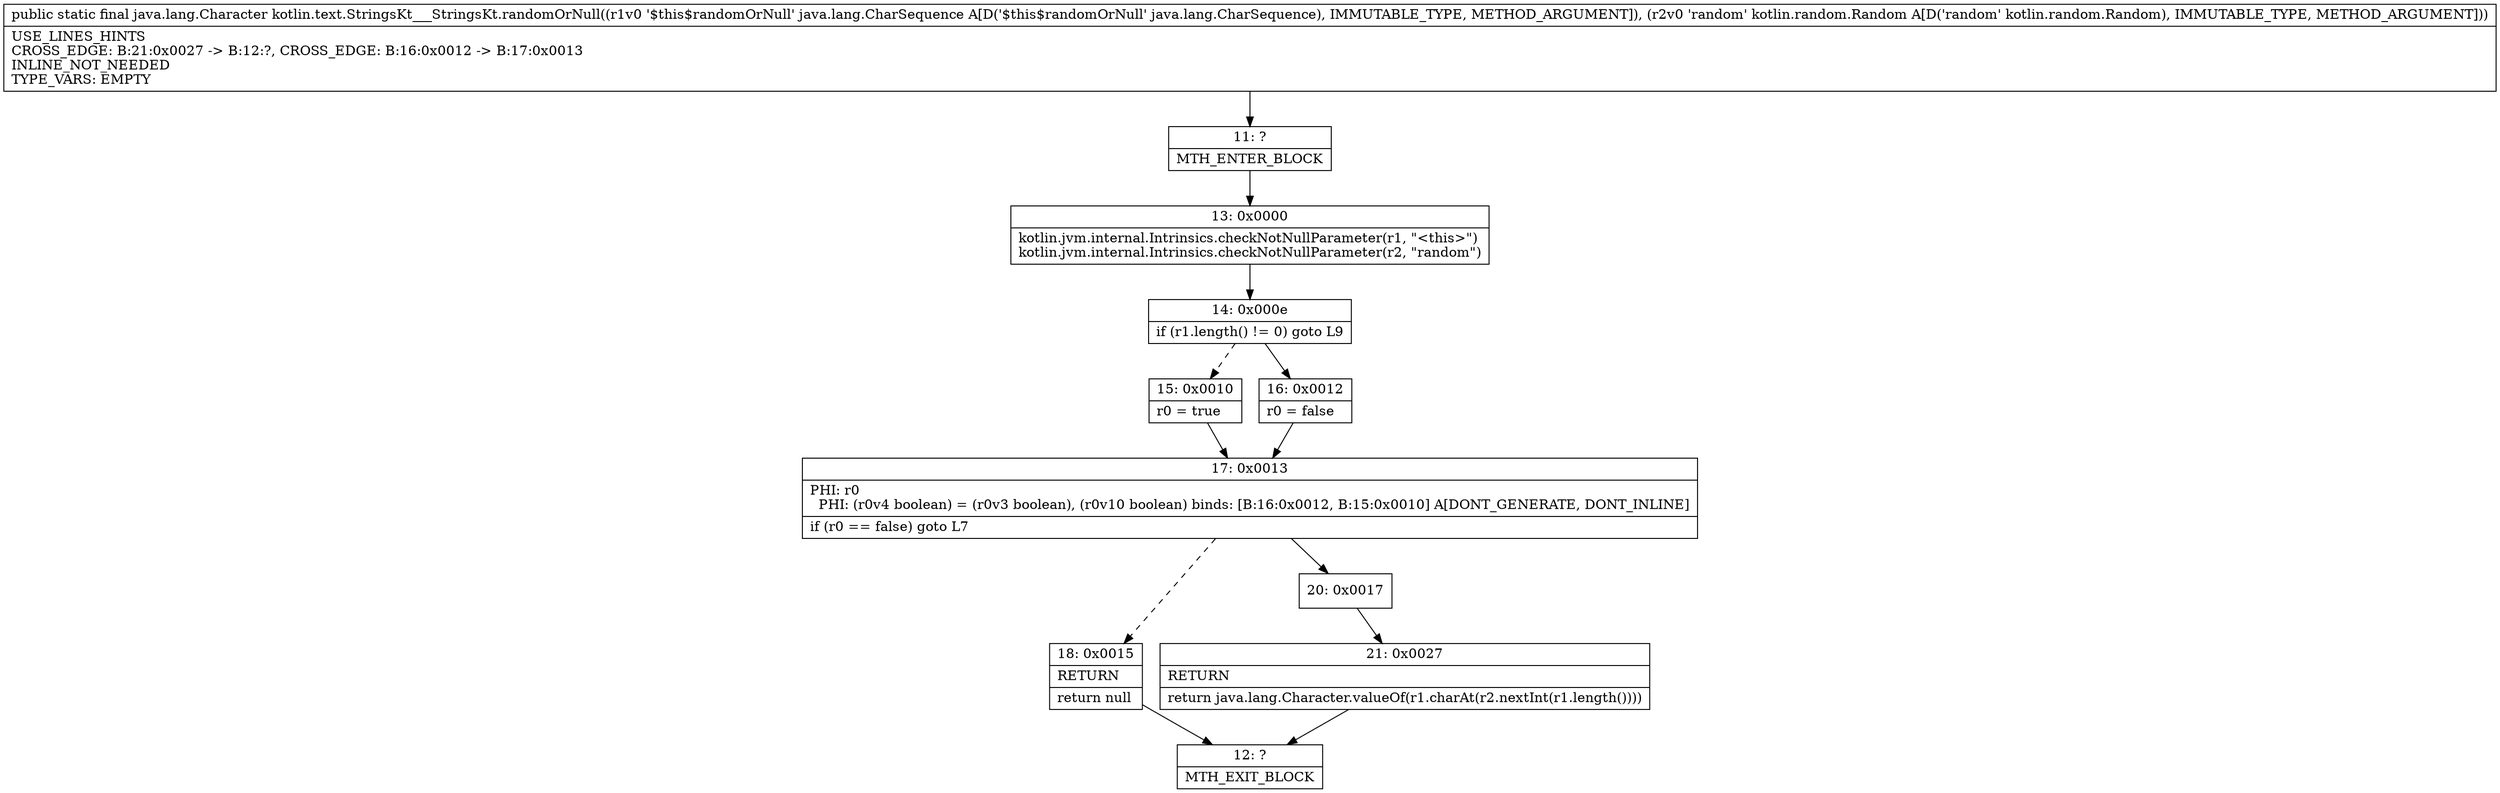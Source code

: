 digraph "CFG forkotlin.text.StringsKt___StringsKt.randomOrNull(Ljava\/lang\/CharSequence;Lkotlin\/random\/Random;)Ljava\/lang\/Character;" {
Node_11 [shape=record,label="{11\:\ ?|MTH_ENTER_BLOCK\l}"];
Node_13 [shape=record,label="{13\:\ 0x0000|kotlin.jvm.internal.Intrinsics.checkNotNullParameter(r1, \"\<this\>\")\lkotlin.jvm.internal.Intrinsics.checkNotNullParameter(r2, \"random\")\l}"];
Node_14 [shape=record,label="{14\:\ 0x000e|if (r1.length() != 0) goto L9\l}"];
Node_15 [shape=record,label="{15\:\ 0x0010|r0 = true\l}"];
Node_17 [shape=record,label="{17\:\ 0x0013|PHI: r0 \l  PHI: (r0v4 boolean) = (r0v3 boolean), (r0v10 boolean) binds: [B:16:0x0012, B:15:0x0010] A[DONT_GENERATE, DONT_INLINE]\l|if (r0 == false) goto L7\l}"];
Node_18 [shape=record,label="{18\:\ 0x0015|RETURN\l|return null\l}"];
Node_12 [shape=record,label="{12\:\ ?|MTH_EXIT_BLOCK\l}"];
Node_20 [shape=record,label="{20\:\ 0x0017}"];
Node_21 [shape=record,label="{21\:\ 0x0027|RETURN\l|return java.lang.Character.valueOf(r1.charAt(r2.nextInt(r1.length())))\l}"];
Node_16 [shape=record,label="{16\:\ 0x0012|r0 = false\l}"];
MethodNode[shape=record,label="{public static final java.lang.Character kotlin.text.StringsKt___StringsKt.randomOrNull((r1v0 '$this$randomOrNull' java.lang.CharSequence A[D('$this$randomOrNull' java.lang.CharSequence), IMMUTABLE_TYPE, METHOD_ARGUMENT]), (r2v0 'random' kotlin.random.Random A[D('random' kotlin.random.Random), IMMUTABLE_TYPE, METHOD_ARGUMENT]))  | USE_LINES_HINTS\lCROSS_EDGE: B:21:0x0027 \-\> B:12:?, CROSS_EDGE: B:16:0x0012 \-\> B:17:0x0013\lINLINE_NOT_NEEDED\lTYPE_VARS: EMPTY\l}"];
MethodNode -> Node_11;Node_11 -> Node_13;
Node_13 -> Node_14;
Node_14 -> Node_15[style=dashed];
Node_14 -> Node_16;
Node_15 -> Node_17;
Node_17 -> Node_18[style=dashed];
Node_17 -> Node_20;
Node_18 -> Node_12;
Node_20 -> Node_21;
Node_21 -> Node_12;
Node_16 -> Node_17;
}

